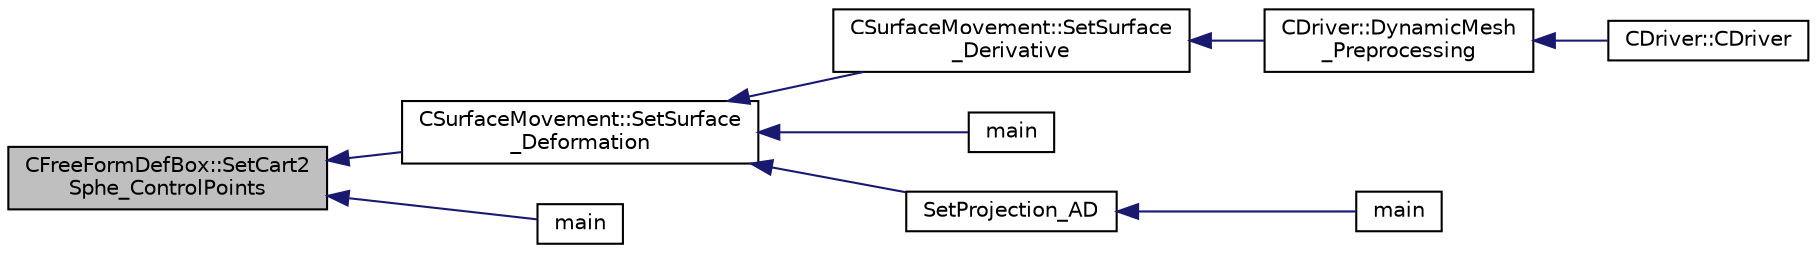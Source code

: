 digraph "CFreeFormDefBox::SetCart2Sphe_ControlPoints"
{
  edge [fontname="Helvetica",fontsize="10",labelfontname="Helvetica",labelfontsize="10"];
  node [fontname="Helvetica",fontsize="10",shape=record];
  rankdir="LR";
  Node727 [label="CFreeFormDefBox::SetCart2\lSphe_ControlPoints",height=0.2,width=0.4,color="black", fillcolor="grey75", style="filled", fontcolor="black"];
  Node727 -> Node728 [dir="back",color="midnightblue",fontsize="10",style="solid",fontname="Helvetica"];
  Node728 [label="CSurfaceMovement::SetSurface\l_Deformation",height=0.2,width=0.4,color="black", fillcolor="white", style="filled",URL="$class_c_surface_movement.html#a23bec9fbe1bcd7f6117100de93381ac3",tooltip="Set the surface/boundary deformation. "];
  Node728 -> Node729 [dir="back",color="midnightblue",fontsize="10",style="solid",fontname="Helvetica"];
  Node729 [label="CSurfaceMovement::SetSurface\l_Derivative",height=0.2,width=0.4,color="black", fillcolor="white", style="filled",URL="$class_c_surface_movement.html#af6aac73d04565bf6e9b81305b66e97e7",tooltip="Set derivatives of the surface/boundary deformation. "];
  Node729 -> Node730 [dir="back",color="midnightblue",fontsize="10",style="solid",fontname="Helvetica"];
  Node730 [label="CDriver::DynamicMesh\l_Preprocessing",height=0.2,width=0.4,color="black", fillcolor="white", style="filled",URL="$class_c_driver.html#af585d91d9c08dbddcc2b3e67dd5f5af9",tooltip="GridMovement_Preprocessing. "];
  Node730 -> Node731 [dir="back",color="midnightblue",fontsize="10",style="solid",fontname="Helvetica"];
  Node731 [label="CDriver::CDriver",height=0.2,width=0.4,color="black", fillcolor="white", style="filled",URL="$class_c_driver.html#a3fca4a013a6efa9bbb38fe78a86b5f3d",tooltip="Constructor of the class. "];
  Node728 -> Node732 [dir="back",color="midnightblue",fontsize="10",style="solid",fontname="Helvetica"];
  Node732 [label="main",height=0.2,width=0.4,color="black", fillcolor="white", style="filled",URL="$_s_u2___d_e_f_8cpp.html#a0ddf1224851353fc92bfbff6f499fa97"];
  Node728 -> Node733 [dir="back",color="midnightblue",fontsize="10",style="solid",fontname="Helvetica"];
  Node733 [label="SetProjection_AD",height=0.2,width=0.4,color="black", fillcolor="white", style="filled",URL="$_s_u2___d_o_t_8cpp.html#a3fceed882e8eb3d6796c8e8396af7d87",tooltip="Projection of the surface sensitivity using algorithmic differentiation (AD). "];
  Node733 -> Node734 [dir="back",color="midnightblue",fontsize="10",style="solid",fontname="Helvetica"];
  Node734 [label="main",height=0.2,width=0.4,color="black", fillcolor="white", style="filled",URL="$_s_u2___d_o_t_8cpp.html#a0ddf1224851353fc92bfbff6f499fa97"];
  Node727 -> Node735 [dir="back",color="midnightblue",fontsize="10",style="solid",fontname="Helvetica"];
  Node735 [label="main",height=0.2,width=0.4,color="black", fillcolor="white", style="filled",URL="$_s_u2___g_e_o_8cpp.html#a0ddf1224851353fc92bfbff6f499fa97"];
}
